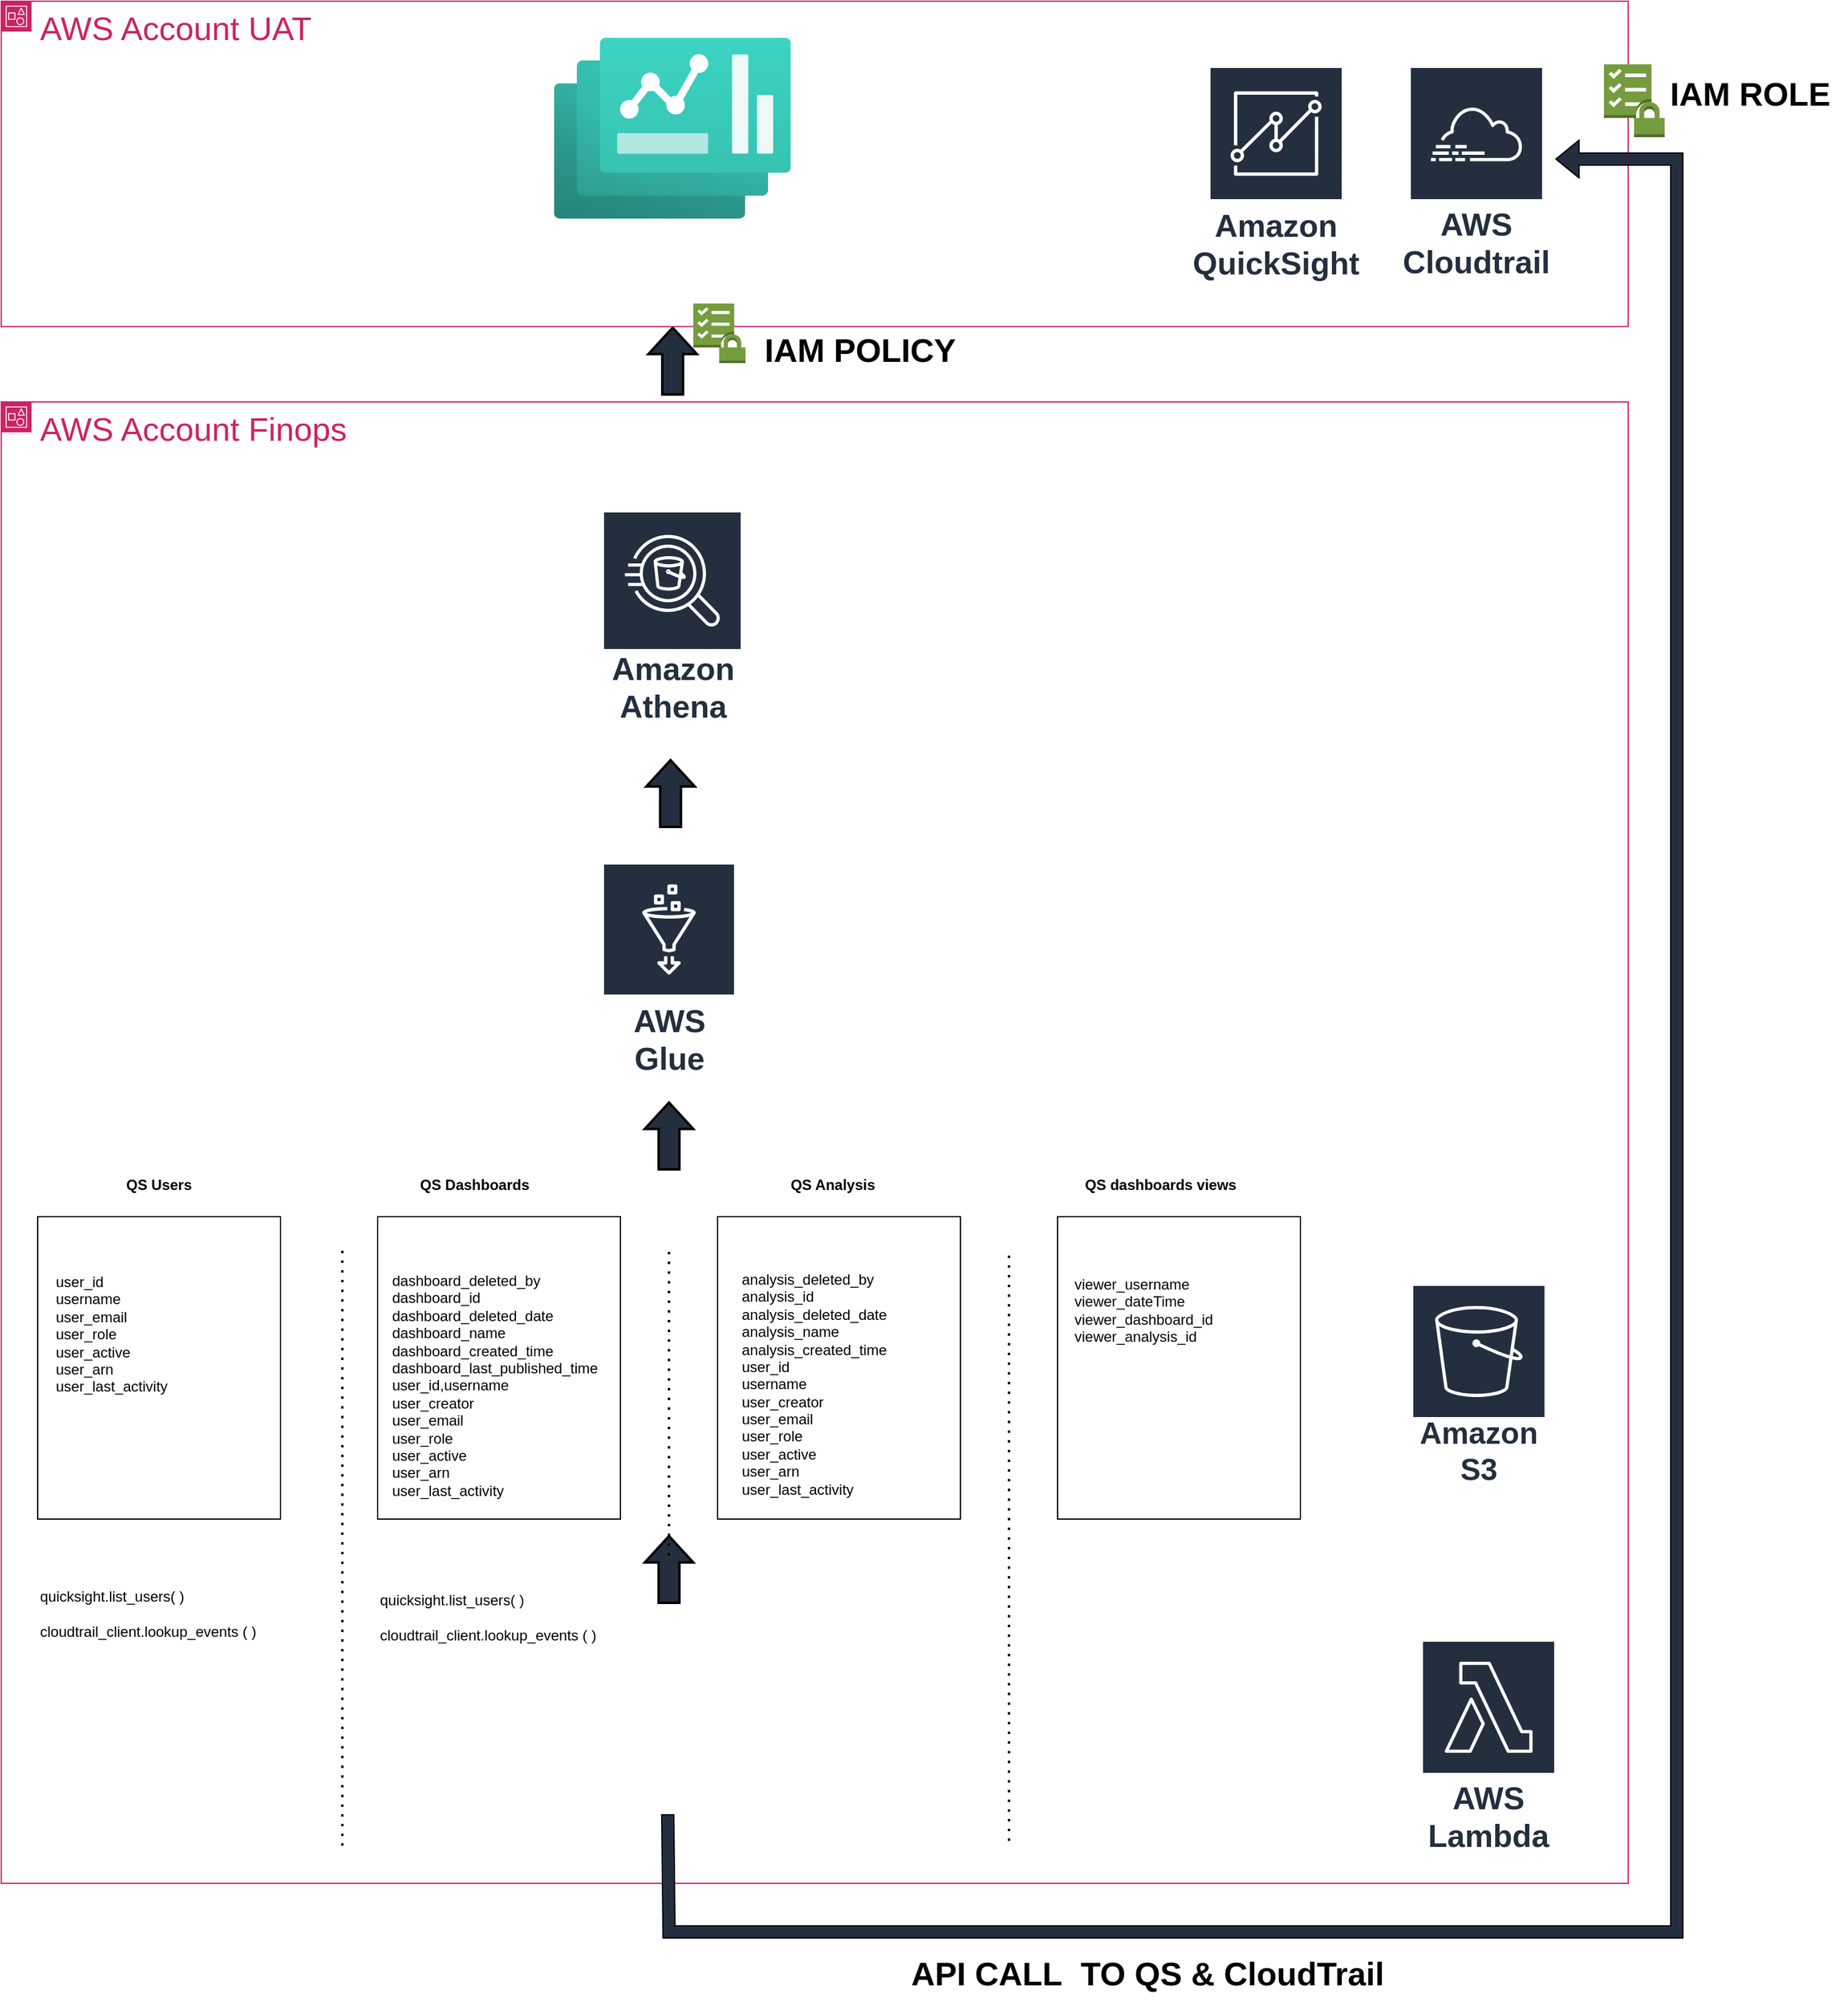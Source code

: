 <mxfile version="21.0.6" type="github">
  <diagram id="C5RBs43oDa-KdzZeNtuy" name="Page-1">
    <mxGraphModel dx="1467" dy="1952" grid="1" gridSize="10" guides="1" tooltips="1" connect="1" arrows="1" fold="1" page="1" pageScale="1" pageWidth="827" pageHeight="1169" math="0" shadow="0">
      <root>
        <mxCell id="WIyWlLk6GJQsqaUBKTNV-0" />
        <mxCell id="WIyWlLk6GJQsqaUBKTNV-1" parent="WIyWlLk6GJQsqaUBKTNV-0" />
        <mxCell id="hh2Qm9L342-FAs0Rvnvr-95" value="" style="group" parent="WIyWlLk6GJQsqaUBKTNV-1" vertex="1" connectable="0">
          <mxGeometry x="49" y="-789" width="1520" height="1650" as="geometry" />
        </mxCell>
        <mxCell id="hh2Qm9L342-FAs0Rvnvr-25" value="" style="rounded=0;whiteSpace=wrap;html=1;" parent="hh2Qm9L342-FAs0Rvnvr-95" vertex="1">
          <mxGeometry x="30" y="1001" width="200" height="249" as="geometry" />
        </mxCell>
        <mxCell id="hh2Qm9L342-FAs0Rvnvr-28" value="" style="rounded=0;whiteSpace=wrap;html=1;" parent="hh2Qm9L342-FAs0Rvnvr-95" vertex="1">
          <mxGeometry x="310" y="1001" width="200" height="249" as="geometry" />
        </mxCell>
        <mxCell id="hh2Qm9L342-FAs0Rvnvr-29" value="" style="rounded=0;whiteSpace=wrap;html=1;" parent="hh2Qm9L342-FAs0Rvnvr-95" vertex="1">
          <mxGeometry x="590" y="1001" width="200" height="249" as="geometry" />
        </mxCell>
        <mxCell id="hh2Qm9L342-FAs0Rvnvr-30" value="" style="rounded=0;whiteSpace=wrap;html=1;" parent="hh2Qm9L342-FAs0Rvnvr-95" vertex="1">
          <mxGeometry x="870" y="1001" width="200" height="249" as="geometry" />
        </mxCell>
        <mxCell id="hh2Qm9L342-FAs0Rvnvr-33" value="" style="shape=image;html=1;verticalAlign=top;verticalLabelPosition=bottom;labelBackgroundColor=#ffffff;imageAspect=0;aspect=fixed;image=https://cdn3.iconfinder.com/data/icons/cad-database-presentation-spreadsheet-vector-fil-2/512/19-128.png" parent="hh2Qm9L342-FAs0Rvnvr-95" vertex="1">
          <mxGeometry x="190" y="974" width="68" height="68" as="geometry" />
        </mxCell>
        <mxCell id="hh2Qm9L342-FAs0Rvnvr-34" value="" style="shape=image;html=1;verticalAlign=top;verticalLabelPosition=bottom;labelBackgroundColor=#ffffff;imageAspect=0;aspect=fixed;image=https://cdn3.iconfinder.com/data/icons/cad-database-presentation-spreadsheet-vector-fil-2/512/19-128.png" parent="hh2Qm9L342-FAs0Rvnvr-95" vertex="1">
          <mxGeometry x="474" y="975" width="68" height="68" as="geometry" />
        </mxCell>
        <mxCell id="hh2Qm9L342-FAs0Rvnvr-35" value="" style="shape=image;html=1;verticalAlign=top;verticalLabelPosition=bottom;labelBackgroundColor=#ffffff;imageAspect=0;aspect=fixed;image=https://cdn3.iconfinder.com/data/icons/cad-database-presentation-spreadsheet-vector-fil-2/512/19-128.png" parent="hh2Qm9L342-FAs0Rvnvr-95" vertex="1">
          <mxGeometry x="752" y="971" width="68" height="68" as="geometry" />
        </mxCell>
        <mxCell id="hh2Qm9L342-FAs0Rvnvr-36" value="" style="shape=image;html=1;verticalAlign=top;verticalLabelPosition=bottom;labelBackgroundColor=#ffffff;imageAspect=0;aspect=fixed;image=https://cdn3.iconfinder.com/data/icons/cad-database-presentation-spreadsheet-vector-fil-2/512/19-128.png" parent="hh2Qm9L342-FAs0Rvnvr-95" vertex="1">
          <mxGeometry x="1030" y="971" width="68" height="68" as="geometry" />
        </mxCell>
        <mxCell id="hh2Qm9L342-FAs0Rvnvr-44" value="" style="shape=mxgraph.arrows.arrow_up;html=1;verticalLabelPosition=bottom;verticalAlign=top;strokeWidth=2;strokeColor=#000000;fillColor=#232F3E;" parent="hh2Qm9L342-FAs0Rvnvr-95" vertex="1">
          <mxGeometry x="530" y="907" width="40" height="55" as="geometry" />
        </mxCell>
        <mxCell id="hh2Qm9L342-FAs0Rvnvr-45" value="" style="shape=mxgraph.arrows.arrow_up;html=1;verticalLabelPosition=bottom;verticalAlign=top;strokeWidth=2;strokeColor=#000000;fillColor=#232F3E;" parent="hh2Qm9L342-FAs0Rvnvr-95" vertex="1">
          <mxGeometry x="530" y="1264" width="40" height="55" as="geometry" />
        </mxCell>
        <mxCell id="hh2Qm9L342-FAs0Rvnvr-46" value="" style="shape=mxgraph.arrows.arrow_up;html=1;verticalLabelPosition=bottom;verticalAlign=top;strokeWidth=2;strokeColor=#000000;fillColor=#232F3E;" parent="hh2Qm9L342-FAs0Rvnvr-95" vertex="1">
          <mxGeometry x="533" y="268.86" width="40" height="55" as="geometry" />
        </mxCell>
        <mxCell id="hh2Qm9L342-FAs0Rvnvr-47" value="" style="shape=image;html=1;verticalAlign=top;verticalLabelPosition=bottom;labelBackgroundColor=#ffffff;imageAspect=0;aspect=fixed;image=https://cdn0.iconfinder.com/data/icons/long-shadow-web-icons/512/python-128.png" parent="hh2Qm9L342-FAs0Rvnvr-95" vertex="1">
          <mxGeometry x="484.26" y="1365" width="128" height="128" as="geometry" />
        </mxCell>
        <mxCell id="hh2Qm9L342-FAs0Rvnvr-49" value="&lt;font style=&quot;font-size: 27px;&quot;&gt;AWS Account UAT&lt;br&gt;&lt;/font&gt;" style="points=[[0,0],[0.25,0],[0.5,0],[0.75,0],[1,0],[1,0.25],[1,0.5],[1,0.75],[1,1],[0.75,1],[0.5,1],[0.25,1],[0,1],[0,0.75],[0,0.5],[0,0.25]];outlineConnect=0;gradientColor=none;html=1;whiteSpace=wrap;fontSize=12;fontStyle=0;container=1;pointerEvents=0;collapsible=0;recursiveResize=0;shape=mxgraph.aws4.group;grIcon=mxgraph.aws4.group_account;strokeColor=#CD2264;fillColor=none;verticalAlign=top;align=left;spacingLeft=30;fontColor=#CD2264;dashed=0;" parent="hh2Qm9L342-FAs0Rvnvr-95" vertex="1">
          <mxGeometry width="1340" height="267.86" as="geometry" />
        </mxCell>
        <mxCell id="hh2Qm9L342-FAs0Rvnvr-42" value="" style="aspect=fixed;html=1;points=[];align=center;image;fontSize=12;image=img/lib/azure2/other/Dashboard_Hub.svg;" parent="hh2Qm9L342-FAs0Rvnvr-49" vertex="1">
          <mxGeometry x="455.24" y="30.0" width="195.03" height="149.14" as="geometry" />
        </mxCell>
        <mxCell id="hh2Qm9L342-FAs0Rvnvr-54" value="" style="outlineConnect=0;dashed=0;verticalLabelPosition=bottom;verticalAlign=top;align=center;html=1;shape=mxgraph.aws3.checklist_security;fillColor=#759C3E;gradientColor=none;" parent="hh2Qm9L342-FAs0Rvnvr-49" vertex="1">
          <mxGeometry x="570" y="249" width="43" height="49" as="geometry" />
        </mxCell>
        <mxCell id="hh2Qm9L342-FAs0Rvnvr-83" value="&lt;font style=&quot;font-size: 26px;&quot;&gt;AWS Cloudtrail&lt;br&gt;&lt;/font&gt;" style="sketch=0;outlineConnect=0;fontColor=#232F3E;gradientColor=none;strokeColor=#ffffff;fillColor=#232F3E;dashed=0;verticalLabelPosition=middle;verticalAlign=bottom;align=center;html=1;whiteSpace=wrap;fontSize=10;fontStyle=1;spacing=3;shape=mxgraph.aws4.productIcon;prIcon=mxgraph.aws4.cloudtrail;" parent="hh2Qm9L342-FAs0Rvnvr-49" vertex="1">
          <mxGeometry x="1160" y="54" width="110" height="180" as="geometry" />
        </mxCell>
        <mxCell id="hh2Qm9L342-FAs0Rvnvr-50" value="&lt;font style=&quot;font-size: 27px;&quot;&gt;AWS Account Finops&lt;br&gt;&lt;/font&gt;" style="points=[[0,0],[0.25,0],[0.5,0],[0.75,0],[1,0],[1,0.25],[1,0.5],[1,0.75],[1,1],[0.75,1],[0.5,1],[0.25,1],[0,1],[0,0.75],[0,0.5],[0,0.25]];outlineConnect=0;gradientColor=none;html=1;whiteSpace=wrap;fontSize=12;fontStyle=0;container=1;pointerEvents=0;collapsible=0;recursiveResize=0;shape=mxgraph.aws4.group;grIcon=mxgraph.aws4.group_account;strokeColor=#CD2264;fillColor=none;verticalAlign=top;align=left;spacingLeft=30;fontColor=#CD2264;dashed=0;" parent="hh2Qm9L342-FAs0Rvnvr-95" vertex="1">
          <mxGeometry y="330" width="1340" height="1220" as="geometry" />
        </mxCell>
        <mxCell id="hh2Qm9L342-FAs0Rvnvr-38" value="&lt;font style=&quot;font-size: 26px;&quot;&gt;AWS Glue&lt;/font&gt;" style="sketch=0;outlineConnect=0;fontColor=#232F3E;gradientColor=none;strokeColor=#ffffff;fillColor=#232F3E;dashed=0;verticalLabelPosition=middle;verticalAlign=bottom;align=center;html=1;whiteSpace=wrap;fontSize=10;fontStyle=1;spacing=3;shape=mxgraph.aws4.productIcon;prIcon=mxgraph.aws4.glue;" parent="hh2Qm9L342-FAs0Rvnvr-50" vertex="1">
          <mxGeometry x="495.5" y="380" width="109" height="180" as="geometry" />
        </mxCell>
        <mxCell id="hh2Qm9L342-FAs0Rvnvr-56" value="&lt;font style=&quot;font-size: 26px;&quot;&gt;Amazon Athena&lt;/font&gt;" style="sketch=0;outlineConnect=0;fontColor=#232F3E;gradientColor=none;strokeColor=#ffffff;fillColor=#232F3E;dashed=0;verticalLabelPosition=middle;verticalAlign=bottom;align=center;html=1;whiteSpace=wrap;fontSize=10;fontStyle=1;spacing=3;shape=mxgraph.aws4.productIcon;prIcon=mxgraph.aws4.athena;" parent="hh2Qm9L342-FAs0Rvnvr-50" vertex="1">
          <mxGeometry x="495.5" y="90" width="114.5" height="180" as="geometry" />
        </mxCell>
        <mxCell id="hh2Qm9L342-FAs0Rvnvr-39" value="&lt;font style=&quot;font-size: 26px;&quot;&gt;AWS Lambda&lt;/font&gt;" style="sketch=0;outlineConnect=0;fontColor=#232F3E;gradientColor=none;strokeColor=#ffffff;fillColor=#232F3E;dashed=0;verticalLabelPosition=middle;verticalAlign=bottom;align=center;html=1;whiteSpace=wrap;fontSize=10;fontStyle=1;spacing=3;shape=mxgraph.aws4.productIcon;prIcon=mxgraph.aws4.lambda;" parent="hh2Qm9L342-FAs0Rvnvr-50" vertex="1">
          <mxGeometry x="1170" y="1020" width="110" height="180" as="geometry" />
        </mxCell>
        <mxCell id="hh2Qm9L342-FAs0Rvnvr-62" value="&lt;b&gt;QS Users&lt;/b&gt;" style="text;html=1;strokeColor=none;fillColor=none;align=center;verticalAlign=middle;whiteSpace=wrap;rounded=0;" parent="hh2Qm9L342-FAs0Rvnvr-50" vertex="1">
          <mxGeometry x="100" y="630" width="60" height="30" as="geometry" />
        </mxCell>
        <mxCell id="hh2Qm9L342-FAs0Rvnvr-63" value="&lt;b&gt;QS Dashboards &lt;/b&gt;" style="text;html=1;strokeColor=none;fillColor=none;align=center;verticalAlign=middle;whiteSpace=wrap;rounded=0;" parent="hh2Qm9L342-FAs0Rvnvr-50" vertex="1">
          <mxGeometry x="340" y="630" width="100" height="30" as="geometry" />
        </mxCell>
        <mxCell id="hh2Qm9L342-FAs0Rvnvr-66" value="&lt;b&gt;QS Analysis &lt;/b&gt;" style="text;html=1;strokeColor=none;fillColor=none;align=center;verticalAlign=middle;whiteSpace=wrap;rounded=0;" parent="hh2Qm9L342-FAs0Rvnvr-50" vertex="1">
          <mxGeometry x="640" y="630" width="90" height="30" as="geometry" />
        </mxCell>
        <mxCell id="hh2Qm9L342-FAs0Rvnvr-67" value="&lt;b&gt;QS dashboards views&lt;/b&gt;" style="text;html=1;strokeColor=none;fillColor=none;align=center;verticalAlign=middle;whiteSpace=wrap;rounded=0;" parent="hh2Qm9L342-FAs0Rvnvr-50" vertex="1">
          <mxGeometry x="890" y="630" width="130" height="30" as="geometry" />
        </mxCell>
        <mxCell id="hh2Qm9L342-FAs0Rvnvr-69" value="&lt;div&gt;analysis_deleted_by&lt;/div&gt;&lt;div&gt;analysis_id&lt;/div&gt;&lt;div&gt;analysis_deleted_date&lt;/div&gt;&lt;div&gt;analysis_name&lt;/div&gt;&lt;div&gt;analysis_created_time&lt;/div&gt;&lt;div&gt;user_id&lt;/div&gt;&lt;div&gt;username&lt;/div&gt;&lt;div&gt;user_creator&lt;/div&gt;&lt;div&gt;user_email&lt;/div&gt;&lt;div&gt;user_role&lt;/div&gt;&lt;div&gt;user_active&lt;/div&gt;&lt;div&gt;user_arn&lt;/div&gt;&lt;div&gt;user_last_activity&lt;/div&gt;" style="text;html=1;strokeColor=none;fillColor=none;align=left;verticalAlign=middle;whiteSpace=wrap;rounded=0;" parent="hh2Qm9L342-FAs0Rvnvr-50" vertex="1">
          <mxGeometry x="608" y="709" width="100" height="200" as="geometry" />
        </mxCell>
        <mxCell id="hh2Qm9L342-FAs0Rvnvr-76" value="&lt;div&gt;viewer_username&lt;/div&gt;&lt;div&gt;viewer_dateTime&lt;/div&gt;&lt;div&gt;viewer_dashboard_id&lt;/div&gt;&lt;div&gt;viewer_analysis_id&lt;/div&gt;" style="text;whiteSpace=wrap;html=1;" parent="hh2Qm9L342-FAs0Rvnvr-50" vertex="1">
          <mxGeometry x="882" y="713" width="130" height="80" as="geometry" />
        </mxCell>
        <mxCell id="hh2Qm9L342-FAs0Rvnvr-53" value="&lt;b&gt;&lt;font style=&quot;font-size: 27px;&quot;&gt;IAM POLICY&lt;/font&gt;&lt;/b&gt;" style="text;html=1;align=center;verticalAlign=middle;resizable=0;points=[];autosize=1;strokeColor=none;fillColor=none;" parent="hh2Qm9L342-FAs0Rvnvr-95" vertex="1">
          <mxGeometry x="617" y="263" width="180" height="50" as="geometry" />
        </mxCell>
        <mxCell id="hh2Qm9L342-FAs0Rvnvr-58" value="" style="shape=flexArrow;endArrow=classic;html=1;rounded=0;labelBackgroundColor=#232F3E;labelBorderColor=#000000;fillColor=#232F3E;" parent="hh2Qm9L342-FAs0Rvnvr-95" source="hh2Qm9L342-FAs0Rvnvr-47" edge="1">
          <mxGeometry width="50" height="50" relative="1" as="geometry">
            <mxPoint x="550" y="1560" as="sourcePoint" />
            <mxPoint x="1280" y="130" as="targetPoint" />
            <Array as="points">
              <mxPoint x="550" y="1590" />
              <mxPoint x="1380" y="1590" />
              <mxPoint x="1380" y="130" />
            </Array>
          </mxGeometry>
        </mxCell>
        <mxCell id="hh2Qm9L342-FAs0Rvnvr-59" value="&lt;b&gt;&lt;font style=&quot;font-size: 27px;&quot;&gt;IAM ROLE&lt;br&gt;&lt;/font&gt;&lt;/b&gt;" style="text;html=1;align=center;verticalAlign=middle;resizable=0;points=[];autosize=1;strokeColor=none;fillColor=none;" parent="hh2Qm9L342-FAs0Rvnvr-95" vertex="1">
          <mxGeometry x="1360" y="52" width="160" height="50" as="geometry" />
        </mxCell>
        <mxCell id="hh2Qm9L342-FAs0Rvnvr-72" value="&lt;div&gt;user_id&lt;/div&gt;&lt;div&gt;username&lt;/div&gt;&lt;div&gt;user_email&lt;/div&gt;&lt;div&gt;user_role&lt;/div&gt;&lt;div&gt;user_active&lt;/div&gt;&lt;div&gt;user_arn&lt;/div&gt;&lt;div&gt;user_last_activity&lt;/div&gt;" style="text;whiteSpace=wrap;html=1;" parent="hh2Qm9L342-FAs0Rvnvr-95" vertex="1">
          <mxGeometry x="43" y="1041" width="110" height="120" as="geometry" />
        </mxCell>
        <mxCell id="hh2Qm9L342-FAs0Rvnvr-73" value="&lt;div&gt;dashboard_deleted_by&lt;/div&gt;&lt;div&gt;dashboard_id&lt;/div&gt;&lt;div&gt;dashboard_deleted_date&lt;/div&gt;&lt;div&gt;dashboard_name&lt;/div&gt;&lt;div&gt;dashboard_created_time&lt;/div&gt;&lt;div&gt;dashboard_last_published_time&lt;/div&gt;&lt;div&gt;user_id,username&lt;/div&gt;&lt;div&gt;user_creator&lt;/div&gt;&lt;div&gt;user_email&lt;/div&gt;&lt;div&gt;user_role&lt;/div&gt;&lt;div&gt;user_active&lt;/div&gt;&lt;div&gt;user_arn&lt;/div&gt;&lt;div&gt;user_last_activity&lt;/div&gt;" style="text;whiteSpace=wrap;html=1;" parent="hh2Qm9L342-FAs0Rvnvr-95" vertex="1">
          <mxGeometry x="320" y="1040" width="560" height="40" as="geometry" />
        </mxCell>
        <mxCell id="hh2Qm9L342-FAs0Rvnvr-81" value="&lt;b&gt;&lt;font style=&quot;font-size: 27px;&quot;&gt;&amp;nbsp;API CALL&amp;nbsp; TO QS &amp;amp; CloudTrail &lt;br&gt;&lt;/font&gt;&lt;/b&gt;" style="text;html=1;align=center;verticalAlign=middle;resizable=0;points=[];autosize=1;strokeColor=none;fillColor=none;" parent="hh2Qm9L342-FAs0Rvnvr-95" vertex="1">
          <mxGeometry x="730" y="1600" width="420" height="50" as="geometry" />
        </mxCell>
        <mxCell id="hh2Qm9L342-FAs0Rvnvr-84" value="" style="shape=mxgraph.arrows.arrow_up;html=1;verticalLabelPosition=bottom;verticalAlign=top;strokeWidth=2;strokeColor=#000000;fillColor=#232F3E;" parent="hh2Qm9L342-FAs0Rvnvr-95" vertex="1">
          <mxGeometry x="531.26" y="625" width="40" height="55" as="geometry" />
        </mxCell>
        <mxCell id="hh2Qm9L342-FAs0Rvnvr-60" value="" style="outlineConnect=0;dashed=0;verticalLabelPosition=bottom;verticalAlign=top;align=center;html=1;shape=mxgraph.aws3.checklist_security;fillColor=#759C3E;gradientColor=none;" parent="hh2Qm9L342-FAs0Rvnvr-95" vertex="1">
          <mxGeometry x="1320" y="52" width="50" height="60" as="geometry" />
        </mxCell>
        <mxCell id="hh2Qm9L342-FAs0Rvnvr-90" value="&lt;font style=&quot;font-size: 26px;&quot;&gt;Amazon QuickSight&lt;/font&gt;" style="sketch=0;outlineConnect=0;fontColor=#232F3E;gradientColor=none;strokeColor=#ffffff;fillColor=#232F3E;dashed=0;verticalLabelPosition=middle;verticalAlign=bottom;align=center;html=1;whiteSpace=wrap;fontSize=10;fontStyle=1;spacing=3;shape=mxgraph.aws4.productIcon;prIcon=mxgraph.aws4.quicksight;" parent="hh2Qm9L342-FAs0Rvnvr-95" vertex="1">
          <mxGeometry x="995" y="54" width="110" height="180.86" as="geometry" />
        </mxCell>
        <mxCell id="hh2Qm9L342-FAs0Rvnvr-32" value="&lt;font style=&quot;font-size: 25px;&quot;&gt;Amazon S3&lt;/font&gt;" style="sketch=0;outlineConnect=0;fontColor=#232F3E;gradientColor=none;strokeColor=#ffffff;fillColor=#232F3E;dashed=0;verticalLabelPosition=middle;verticalAlign=bottom;align=center;html=1;whiteSpace=wrap;fontSize=10;fontStyle=1;spacing=3;shape=mxgraph.aws4.productIcon;prIcon=mxgraph.aws4.s3;" parent="hh2Qm9L342-FAs0Rvnvr-95" vertex="1">
          <mxGeometry x="1162" y="1057" width="110" height="170" as="geometry" />
        </mxCell>
        <mxCell id="hh2Qm9L342-FAs0Rvnvr-99" value="" style="endArrow=none;dashed=1;html=1;dashPattern=1 3;strokeWidth=2;rounded=0;" parent="hh2Qm9L342-FAs0Rvnvr-95" edge="1">
          <mxGeometry width="50" height="50" relative="1" as="geometry">
            <mxPoint x="550" y="1280" as="sourcePoint" />
            <mxPoint x="550" y="1030" as="targetPoint" />
          </mxGeometry>
        </mxCell>
        <mxCell id="hh2Qm9L342-FAs0Rvnvr-100" value="" style="endArrow=none;dashed=1;html=1;dashPattern=1 3;strokeWidth=2;rounded=0;" parent="hh2Qm9L342-FAs0Rvnvr-95" edge="1">
          <mxGeometry width="50" height="50" relative="1" as="geometry">
            <mxPoint x="830" y="1515" as="sourcePoint" />
            <mxPoint x="830" y="1030" as="targetPoint" />
          </mxGeometry>
        </mxCell>
        <mxCell id="hh2Qm9L342-FAs0Rvnvr-101" value="&lt;div&gt;quicksight.list_users( )&lt;/div&gt;&lt;div&gt;&lt;br&gt;&lt;/div&gt;&lt;div&gt;cloudtrail_client.lookup_events ( )&lt;br&gt;&lt;/div&gt;" style="text;whiteSpace=wrap;html=1;" parent="hh2Qm9L342-FAs0Rvnvr-95" vertex="1">
          <mxGeometry x="30" y="1300" width="230" height="60" as="geometry" />
        </mxCell>
        <mxCell id="hh2Qm9L342-FAs0Rvnvr-102" value="&lt;div&gt;quicksight.list_users( )&lt;/div&gt;&lt;div&gt;&lt;br&gt;&lt;/div&gt;&lt;div&gt;cloudtrail_client.lookup_events ( )&lt;br&gt;&lt;/div&gt;" style="text;whiteSpace=wrap;html=1;" parent="hh2Qm9L342-FAs0Rvnvr-95" vertex="1">
          <mxGeometry x="310" y="1303" width="230" height="60" as="geometry" />
        </mxCell>
        <mxCell id="hh2Qm9L342-FAs0Rvnvr-96" value="" style="endArrow=none;dashed=1;html=1;dashPattern=1 3;strokeWidth=2;rounded=0;" parent="WIyWlLk6GJQsqaUBKTNV-1" edge="1">
          <mxGeometry width="50" height="50" relative="1" as="geometry">
            <mxPoint x="330" y="730" as="sourcePoint" />
            <mxPoint x="330" y="240" as="targetPoint" />
          </mxGeometry>
        </mxCell>
      </root>
    </mxGraphModel>
  </diagram>
</mxfile>
